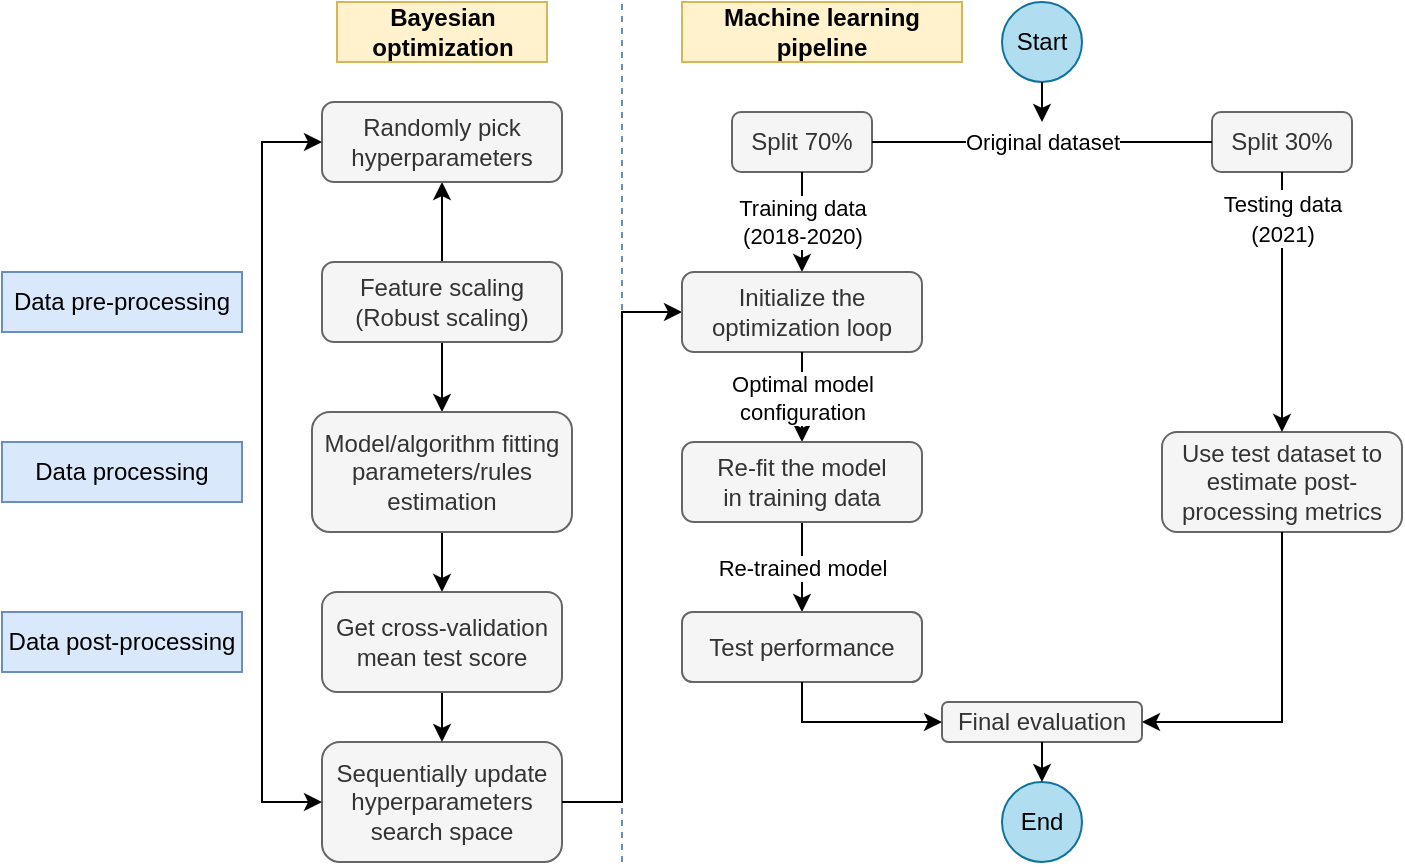 <mxfile version="21.2.9" type="github">
  <diagram id="MJv2JSLuqFIHF2BM4DNN" name="Page-1">
    <mxGraphModel dx="2244" dy="758" grid="1" gridSize="10" guides="1" tooltips="1" connect="1" arrows="1" fold="1" page="1" pageScale="1" pageWidth="850" pageHeight="1100" math="0" shadow="0">
      <root>
        <mxCell id="0" />
        <mxCell id="1" parent="0" />
        <mxCell id="dxif4diBA1amvi_9y9xM-15" value="Use test dataset to estimate post-processing metrics" style="rounded=1;whiteSpace=wrap;html=1;fillColor=#f5f5f5;fontColor=#333333;strokeColor=#666666;" parent="1" vertex="1">
          <mxGeometry x="560" y="285" width="120" height="50" as="geometry" />
        </mxCell>
        <mxCell id="dxif4diBA1amvi_9y9xM-21" value="" style="edgeStyle=orthogonalEdgeStyle;rounded=0;orthogonalLoop=1;jettySize=auto;html=1;" parent="1" source="dxif4diBA1amvi_9y9xM-19" target="dxif4diBA1amvi_9y9xM-20" edge="1">
          <mxGeometry relative="1" as="geometry" />
        </mxCell>
        <mxCell id="dxif4diBA1amvi_9y9xM-31" value="" style="edgeStyle=orthogonalEdgeStyle;rounded=0;orthogonalLoop=1;jettySize=auto;html=1;" parent="1" source="dxif4diBA1amvi_9y9xM-19" target="dxif4diBA1amvi_9y9xM-30" edge="1">
          <mxGeometry relative="1" as="geometry" />
        </mxCell>
        <mxCell id="dxif4diBA1amvi_9y9xM-19" value="Feature scaling&lt;br&gt;(Robust scaling)" style="rounded=1;whiteSpace=wrap;html=1;fillColor=#f5f5f5;fontColor=#333333;strokeColor=#666666;" parent="1" vertex="1">
          <mxGeometry x="140" y="200" width="120" height="40" as="geometry" />
        </mxCell>
        <mxCell id="dxif4diBA1amvi_9y9xM-23" value="" style="edgeStyle=orthogonalEdgeStyle;rounded=0;orthogonalLoop=1;jettySize=auto;html=1;entryX=0.5;entryY=0;entryDx=0;entryDy=0;" parent="1" source="dxif4diBA1amvi_9y9xM-20" target="dxif4diBA1amvi_9y9xM-40" edge="1">
          <mxGeometry relative="1" as="geometry">
            <mxPoint x="200" y="350.0" as="targetPoint" />
          </mxGeometry>
        </mxCell>
        <mxCell id="dxif4diBA1amvi_9y9xM-20" value="Model/algorithm fitting parameters/rules estimation" style="whiteSpace=wrap;html=1;rounded=1;fillColor=#f5f5f5;fontColor=#333333;strokeColor=#666666;" parent="1" vertex="1">
          <mxGeometry x="135" y="275" width="130" height="60" as="geometry" />
        </mxCell>
        <mxCell id="dxif4diBA1amvi_9y9xM-24" value="&lt;b&gt;Bayesian optimization&lt;/b&gt;" style="text;html=1;strokeColor=#d6b656;fillColor=#fff2cc;align=center;verticalAlign=middle;whiteSpace=wrap;rounded=0;" parent="1" vertex="1">
          <mxGeometry x="147.5" y="70" width="105" height="30" as="geometry" />
        </mxCell>
        <mxCell id="dxif4diBA1amvi_9y9xM-27" value="Sequentially update hyperparameters search space" style="whiteSpace=wrap;html=1;rounded=1;fillColor=#f5f5f5;fontColor=#333333;strokeColor=#666666;" parent="1" vertex="1">
          <mxGeometry x="140" y="440" width="120" height="60" as="geometry" />
        </mxCell>
        <mxCell id="dxif4diBA1amvi_9y9xM-30" value="Randomly pick hyperparameters" style="whiteSpace=wrap;html=1;rounded=1;fillColor=#f5f5f5;fontColor=#333333;strokeColor=#666666;" parent="1" vertex="1">
          <mxGeometry x="140" y="120" width="120" height="40" as="geometry" />
        </mxCell>
        <mxCell id="dxif4diBA1amvi_9y9xM-42" value="" style="edgeStyle=orthogonalEdgeStyle;rounded=0;orthogonalLoop=1;jettySize=auto;html=1;" parent="1" source="dxif4diBA1amvi_9y9xM-40" target="dxif4diBA1amvi_9y9xM-27" edge="1">
          <mxGeometry relative="1" as="geometry" />
        </mxCell>
        <mxCell id="dxif4diBA1amvi_9y9xM-40" value="Get cross-validation mean test score" style="whiteSpace=wrap;html=1;rounded=1;fillColor=#f5f5f5;fontColor=#333333;strokeColor=#666666;" parent="1" vertex="1">
          <mxGeometry x="140" y="365" width="120" height="50" as="geometry" />
        </mxCell>
        <mxCell id="dxif4diBA1amvi_9y9xM-43" value="" style="endArrow=classic;startArrow=classic;html=1;rounded=0;exitX=0;exitY=0.5;exitDx=0;exitDy=0;entryX=0;entryY=0.5;entryDx=0;entryDy=0;" parent="1" source="dxif4diBA1amvi_9y9xM-27" target="dxif4diBA1amvi_9y9xM-30" edge="1">
          <mxGeometry width="50" height="50" relative="1" as="geometry">
            <mxPoint x="70" y="450" as="sourcePoint" />
            <mxPoint x="110" y="140" as="targetPoint" />
            <Array as="points">
              <mxPoint x="110" y="470" />
              <mxPoint x="110" y="140" />
            </Array>
          </mxGeometry>
        </mxCell>
        <mxCell id="dxif4diBA1amvi_9y9xM-44" value="Data pre-processing" style="text;html=1;strokeColor=#6c8ebf;fillColor=#dae8fc;align=center;verticalAlign=middle;whiteSpace=wrap;rounded=0;" parent="1" vertex="1">
          <mxGeometry x="-20" y="205" width="120" height="30" as="geometry" />
        </mxCell>
        <mxCell id="dxif4diBA1amvi_9y9xM-45" value="Data processing" style="text;html=1;strokeColor=#6c8ebf;fillColor=#dae8fc;align=center;verticalAlign=middle;whiteSpace=wrap;rounded=0;" parent="1" vertex="1">
          <mxGeometry x="-20" y="290" width="120" height="30" as="geometry" />
        </mxCell>
        <mxCell id="dxif4diBA1amvi_9y9xM-46" value="Data post-processing" style="text;html=1;strokeColor=#6c8ebf;fillColor=#dae8fc;align=center;verticalAlign=middle;whiteSpace=wrap;rounded=0;" parent="1" vertex="1">
          <mxGeometry x="-20" y="375" width="120" height="30" as="geometry" />
        </mxCell>
        <mxCell id="dxif4diBA1amvi_9y9xM-52" value="Re-trained model" style="edgeStyle=orthogonalEdgeStyle;rounded=0;orthogonalLoop=1;jettySize=auto;html=1;exitX=0.5;exitY=1;exitDx=0;exitDy=0;" parent="1" source="uXpDeiTHamzLx8j6kk9t-14" target="dxif4diBA1amvi_9y9xM-51" edge="1">
          <mxGeometry relative="1" as="geometry">
            <mxPoint x="380" y="350" as="sourcePoint" />
          </mxGeometry>
        </mxCell>
        <mxCell id="dxif4diBA1amvi_9y9xM-51" value="Test performance" style="whiteSpace=wrap;html=1;rounded=1;fillColor=#f5f5f5;fontColor=#333333;strokeColor=#666666;" parent="1" vertex="1">
          <mxGeometry x="320" y="375" width="120" height="35" as="geometry" />
        </mxCell>
        <mxCell id="dxif4diBA1amvi_9y9xM-53" value="Final evaluation" style="whiteSpace=wrap;html=1;rounded=1;fillColor=#f5f5f5;fontColor=#333333;strokeColor=#666666;" parent="1" vertex="1">
          <mxGeometry x="450" y="420" width="100" height="20" as="geometry" />
        </mxCell>
        <mxCell id="dxif4diBA1amvi_9y9xM-56" value="" style="endArrow=classic;html=1;rounded=0;exitX=0.5;exitY=1;exitDx=0;exitDy=0;entryX=0;entryY=0.5;entryDx=0;entryDy=0;" parent="1" source="dxif4diBA1amvi_9y9xM-51" target="dxif4diBA1amvi_9y9xM-53" edge="1">
          <mxGeometry width="50" height="50" relative="1" as="geometry">
            <mxPoint x="450" y="395" as="sourcePoint" />
            <mxPoint x="500" y="345" as="targetPoint" />
            <Array as="points">
              <mxPoint x="380" y="430" />
            </Array>
            <mxPoint as="offset" />
          </mxGeometry>
        </mxCell>
        <mxCell id="dxif4diBA1amvi_9y9xM-57" value="" style="endArrow=classic;html=1;rounded=0;exitX=0.5;exitY=1;exitDx=0;exitDy=0;entryX=1;entryY=0.5;entryDx=0;entryDy=0;" parent="1" source="dxif4diBA1amvi_9y9xM-15" target="dxif4diBA1amvi_9y9xM-53" edge="1">
          <mxGeometry width="50" height="50" relative="1" as="geometry">
            <mxPoint x="450" y="350" as="sourcePoint" />
            <mxPoint x="500" y="300" as="targetPoint" />
            <Array as="points">
              <mxPoint x="620" y="430" />
            </Array>
          </mxGeometry>
        </mxCell>
        <mxCell id="dxif4diBA1amvi_9y9xM-58" value="&lt;b&gt;Machine learning pipeline&lt;/b&gt;" style="text;html=1;strokeColor=#d6b656;fillColor=#fff2cc;align=center;verticalAlign=middle;whiteSpace=wrap;rounded=0;" parent="1" vertex="1">
          <mxGeometry x="320" y="70" width="140" height="30" as="geometry" />
        </mxCell>
        <mxCell id="dxif4diBA1amvi_9y9xM-59" value="" style="endArrow=none;dashed=1;html=1;rounded=0;fillColor=#dae8fc;strokeColor=#6c8ebf;" parent="1" edge="1">
          <mxGeometry width="50" height="50" relative="1" as="geometry">
            <mxPoint x="290" y="500" as="sourcePoint" />
            <mxPoint x="290" y="70" as="targetPoint" />
          </mxGeometry>
        </mxCell>
        <mxCell id="dxif4diBA1amvi_9y9xM-60" value="" style="endArrow=classic;html=1;rounded=0;exitX=1;exitY=0.5;exitDx=0;exitDy=0;entryX=0;entryY=0.5;entryDx=0;entryDy=0;" parent="1" source="dxif4diBA1amvi_9y9xM-27" edge="1" target="uXpDeiTHamzLx8j6kk9t-12">
          <mxGeometry width="50" height="50" relative="1" as="geometry">
            <mxPoint x="300" y="540" as="sourcePoint" />
            <mxPoint x="340" y="300" as="targetPoint" />
            <Array as="points">
              <mxPoint x="290" y="470" />
              <mxPoint x="290" y="225" />
            </Array>
          </mxGeometry>
        </mxCell>
        <mxCell id="uXpDeiTHamzLx8j6kk9t-3" value="Split 70%" style="rounded=1;whiteSpace=wrap;html=1;fillColor=#f5f5f5;fontColor=#333333;strokeColor=#666666;" parent="1" vertex="1">
          <mxGeometry x="345" y="125" width="70" height="30" as="geometry" />
        </mxCell>
        <mxCell id="uXpDeiTHamzLx8j6kk9t-4" value="Split 30%" style="rounded=1;whiteSpace=wrap;html=1;fillColor=#f5f5f5;fontColor=#333333;strokeColor=#666666;" parent="1" vertex="1">
          <mxGeometry x="585" y="125" width="70" height="30" as="geometry" />
        </mxCell>
        <mxCell id="uXpDeiTHamzLx8j6kk9t-8" value="Training data&lt;br&gt;(2018-2020)" style="endArrow=classic;html=1;rounded=0;exitX=0.5;exitY=1;exitDx=0;exitDy=0;entryX=0.5;entryY=0;entryDx=0;entryDy=0;" parent="1" source="uXpDeiTHamzLx8j6kk9t-3" target="uXpDeiTHamzLx8j6kk9t-12" edge="1">
          <mxGeometry width="50" height="50" relative="1" as="geometry">
            <mxPoint x="470" y="180" as="sourcePoint" />
            <mxPoint x="380" y="210" as="targetPoint" />
          </mxGeometry>
        </mxCell>
        <mxCell id="uXpDeiTHamzLx8j6kk9t-9" value="" style="endArrow=classic;html=1;rounded=0;entryX=0.5;entryY=0;entryDx=0;entryDy=0;exitX=0.5;exitY=1;exitDx=0;exitDy=0;" parent="1" source="uXpDeiTHamzLx8j6kk9t-4" target="dxif4diBA1amvi_9y9xM-15" edge="1">
          <mxGeometry width="50" height="50" relative="1" as="geometry">
            <mxPoint x="600" y="170" as="sourcePoint" />
            <mxPoint x="630" y="170" as="targetPoint" />
          </mxGeometry>
        </mxCell>
        <mxCell id="uXpDeiTHamzLx8j6kk9t-22" value="&lt;font style=&quot;font-size: 11px;&quot;&gt;Testing data&lt;br&gt;(2021)&lt;/font&gt;" style="edgeLabel;html=1;align=center;verticalAlign=middle;resizable=0;points=[];fontSize=12;" parent="uXpDeiTHamzLx8j6kk9t-9" vertex="1" connectable="0">
          <mxGeometry x="-0.652" relative="1" as="geometry">
            <mxPoint as="offset" />
          </mxGeometry>
        </mxCell>
        <mxCell id="uXpDeiTHamzLx8j6kk9t-10" value="Original dataset" style="endArrow=none;html=1;rounded=0;exitX=1;exitY=0.5;exitDx=0;exitDy=0;entryX=0;entryY=0.5;entryDx=0;entryDy=0;" parent="1" source="uXpDeiTHamzLx8j6kk9t-3" target="uXpDeiTHamzLx8j6kk9t-4" edge="1">
          <mxGeometry width="50" height="50" relative="1" as="geometry">
            <mxPoint x="500" y="170" as="sourcePoint" />
            <mxPoint x="550" y="120" as="targetPoint" />
          </mxGeometry>
        </mxCell>
        <mxCell id="uXpDeiTHamzLx8j6kk9t-12" value="Initialize the optimization loop" style="rounded=1;whiteSpace=wrap;html=1;fillColor=#f5f5f5;fontColor=#333333;strokeColor=#666666;" parent="1" vertex="1">
          <mxGeometry x="320" y="205" width="120" height="40" as="geometry" />
        </mxCell>
        <mxCell id="uXpDeiTHamzLx8j6kk9t-13" value="Optimal model&lt;br&gt;configuration" style="endArrow=classic;html=1;rounded=0;exitX=0.5;exitY=1;exitDx=0;exitDy=0;entryX=0.5;entryY=0;entryDx=0;entryDy=0;" parent="1" source="uXpDeiTHamzLx8j6kk9t-12" target="uXpDeiTHamzLx8j6kk9t-14" edge="1">
          <mxGeometry width="50" height="50" relative="1" as="geometry">
            <mxPoint x="379.5" y="260" as="sourcePoint" />
            <mxPoint x="379.5" y="315" as="targetPoint" />
          </mxGeometry>
        </mxCell>
        <mxCell id="uXpDeiTHamzLx8j6kk9t-14" value="Re-fit the model&lt;br&gt;in training data" style="whiteSpace=wrap;html=1;rounded=1;fillColor=#f5f5f5;fontColor=#333333;strokeColor=#666666;" parent="1" vertex="1">
          <mxGeometry x="320" y="290" width="120" height="40" as="geometry" />
        </mxCell>
        <mxCell id="uXpDeiTHamzLx8j6kk9t-17" value="&lt;font style=&quot;font-size: 12px;&quot;&gt;Start&lt;/font&gt;" style="ellipse;whiteSpace=wrap;html=1;fontSize=11;fillColor=#b1ddf0;strokeColor=#10739e;" parent="1" vertex="1">
          <mxGeometry x="480" y="70" width="40" height="40" as="geometry" />
        </mxCell>
        <mxCell id="uXpDeiTHamzLx8j6kk9t-19" value="" style="endArrow=classic;html=1;rounded=0;fontSize=12;exitX=0.5;exitY=1;exitDx=0;exitDy=0;" parent="1" source="uXpDeiTHamzLx8j6kk9t-17" edge="1">
          <mxGeometry width="50" height="50" relative="1" as="geometry">
            <mxPoint x="620" y="100" as="sourcePoint" />
            <mxPoint x="500" y="130" as="targetPoint" />
          </mxGeometry>
        </mxCell>
        <mxCell id="uXpDeiTHamzLx8j6kk9t-20" value="&lt;font style=&quot;font-size: 12px;&quot;&gt;End&lt;/font&gt;" style="ellipse;whiteSpace=wrap;html=1;fontSize=11;fillColor=#b1ddf0;strokeColor=#10739e;" parent="1" vertex="1">
          <mxGeometry x="480" y="460" width="40" height="40" as="geometry" />
        </mxCell>
        <mxCell id="uXpDeiTHamzLx8j6kk9t-23" value="" style="endArrow=classic;html=1;rounded=0;fontSize=11;exitX=0.5;exitY=1;exitDx=0;exitDy=0;entryX=0.5;entryY=0;entryDx=0;entryDy=0;" parent="1" source="dxif4diBA1amvi_9y9xM-53" target="uXpDeiTHamzLx8j6kk9t-20" edge="1">
          <mxGeometry width="50" height="50" relative="1" as="geometry">
            <mxPoint x="345" y="490" as="sourcePoint" />
            <mxPoint x="395" y="440" as="targetPoint" />
          </mxGeometry>
        </mxCell>
      </root>
    </mxGraphModel>
  </diagram>
</mxfile>
